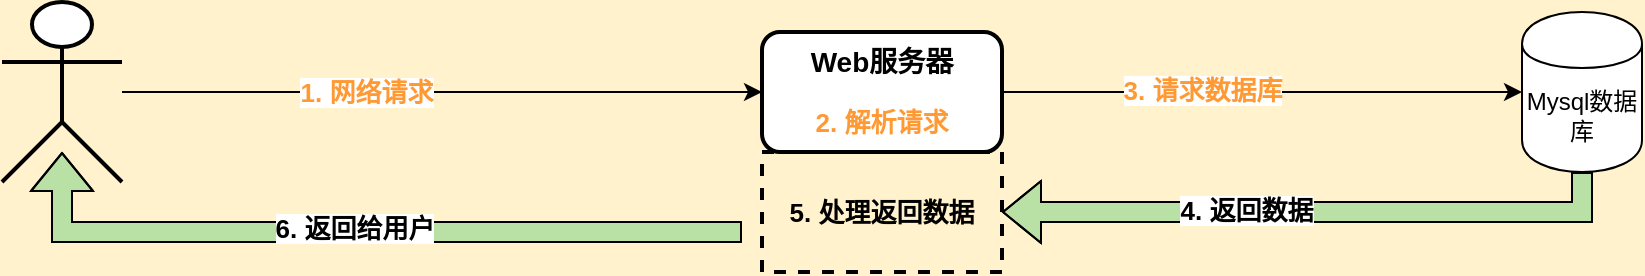 <mxfile version="11.2.1" type="device" pages="1"><diagram id="ApSKkrTpzSmwBo2th3gm" name="第 1 页"><mxGraphModel dx="4486" dy="784" grid="1" gridSize="10" guides="1" tooltips="1" connect="1" arrows="1" fold="1" page="1" pageScale="1" pageWidth="3300" pageHeight="2339" background="#FFF2CC" math="0" shadow="0"><root><mxCell id="0"/><mxCell id="1" parent="0"/><mxCell id="miovcrGPKULke8ndgGe--6" style="edgeStyle=orthogonalEdgeStyle;rounded=0;orthogonalLoop=1;jettySize=auto;html=1;entryX=0;entryY=0.5;entryDx=0;entryDy=0;" edge="1" parent="1" source="miovcrGPKULke8ndgGe--1" target="miovcrGPKULke8ndgGe--2"><mxGeometry relative="1" as="geometry"/></mxCell><mxCell id="miovcrGPKULke8ndgGe--8" value="1. 网络请求" style="text;html=1;resizable=0;points=[];align=center;verticalAlign=middle;labelBackgroundColor=#ffffff;fontColor=#FF9933;fontStyle=1;fontSize=13;" vertex="1" connectable="0" parent="miovcrGPKULke8ndgGe--6"><mxGeometry x="-0.237" relative="1" as="geometry"><mxPoint as="offset"/></mxGeometry></mxCell><mxCell id="miovcrGPKULke8ndgGe--1" value="" style="shape=umlActor;verticalLabelPosition=bottom;labelBackgroundColor=#ffffff;verticalAlign=top;html=1;outlineConnect=0;strokeWidth=2;" vertex="1" parent="1"><mxGeometry x="-160" y="145" width="60" height="90" as="geometry"/></mxCell><mxCell id="miovcrGPKULke8ndgGe--7" style="edgeStyle=orthogonalEdgeStyle;rounded=0;orthogonalLoop=1;jettySize=auto;html=1;entryX=0;entryY=0.5;entryDx=0;entryDy=0;" edge="1" parent="1" source="miovcrGPKULke8ndgGe--2" target="miovcrGPKULke8ndgGe--3"><mxGeometry relative="1" as="geometry"/></mxCell><mxCell id="miovcrGPKULke8ndgGe--9" value="&lt;font style=&quot;font-size: 13px&quot; color=&quot;#ff9933&quot;&gt;&lt;b&gt;3. 请求数据库&lt;/b&gt;&lt;/font&gt;" style="text;html=1;resizable=0;points=[];align=center;verticalAlign=middle;labelBackgroundColor=#ffffff;" vertex="1" connectable="0" parent="miovcrGPKULke8ndgGe--7"><mxGeometry x="-0.23" y="1" relative="1" as="geometry"><mxPoint as="offset"/></mxGeometry></mxCell><mxCell id="miovcrGPKULke8ndgGe--2" value="&lt;font style=&quot;font-size: 14px&quot;&gt;&lt;b&gt;Web服务器&lt;/b&gt;&lt;/font&gt;&lt;br&gt;&lt;br&gt;&lt;b&gt;&lt;font color=&quot;#ff9933&quot; style=&quot;font-size: 13px&quot;&gt;2. 解析请求&lt;/font&gt;&lt;/b&gt;" style="rounded=1;whiteSpace=wrap;html=1;strokeWidth=2;" vertex="1" parent="1"><mxGeometry x="220" y="160" width="120" height="60" as="geometry"/></mxCell><mxCell id="miovcrGPKULke8ndgGe--10" style="edgeStyle=orthogonalEdgeStyle;orthogonalLoop=1;jettySize=auto;html=1;entryX=1;entryY=0.5;entryDx=0;entryDy=0;rounded=0;shape=flexArrow;fillColor=#B9E0A5;" edge="1" parent="1" source="miovcrGPKULke8ndgGe--3" target="miovcrGPKULke8ndgGe--5"><mxGeometry relative="1" as="geometry"><mxPoint x="400" y="250" as="targetPoint"/><Array as="points"><mxPoint x="630" y="250"/></Array></mxGeometry></mxCell><mxCell id="miovcrGPKULke8ndgGe--11" value="&lt;b&gt;&lt;font style=&quot;font-size: 13px&quot;&gt;4. 返回数据&lt;/font&gt;&lt;/b&gt;" style="text;html=1;resizable=0;points=[];align=center;verticalAlign=middle;labelBackgroundColor=#ffffff;" vertex="1" connectable="0" parent="miovcrGPKULke8ndgGe--10"><mxGeometry x="0.216" y="-1" relative="1" as="geometry"><mxPoint as="offset"/></mxGeometry></mxCell><mxCell id="miovcrGPKULke8ndgGe--3" value="Mysql数据库" style="shape=cylinder;whiteSpace=wrap;html=1;boundedLbl=1;backgroundOutline=1;" vertex="1" parent="1"><mxGeometry x="600" y="150" width="60" height="80" as="geometry"/></mxCell><mxCell id="miovcrGPKULke8ndgGe--12" style="edgeStyle=orthogonalEdgeStyle;rounded=0;orthogonalLoop=1;jettySize=auto;html=1;shape=flexArrow;fillColor=#B9E0A5;" edge="1" parent="1"><mxGeometry relative="1" as="geometry"><mxPoint x="-130" y="220" as="targetPoint"/><mxPoint x="210" y="260" as="sourcePoint"/><Array as="points"><mxPoint x="-130" y="260"/></Array></mxGeometry></mxCell><mxCell id="miovcrGPKULke8ndgGe--13" value="6. 返回给用户" style="text;html=1;resizable=0;points=[];align=center;verticalAlign=middle;labelBackgroundColor=#ffffff;fontSize=13;fontColor=#000000;fontStyle=1" vertex="1" connectable="0" parent="miovcrGPKULke8ndgGe--12"><mxGeometry x="0.025" y="-2" relative="1" as="geometry"><mxPoint as="offset"/></mxGeometry></mxCell><mxCell id="miovcrGPKULke8ndgGe--5" value="&lt;b&gt;&lt;font style=&quot;font-size: 13px&quot;&gt;5. 处理返回数据&lt;/font&gt;&lt;/b&gt;" style="text;html=1;strokeColor=#000000;fillColor=none;align=center;verticalAlign=middle;whiteSpace=wrap;rounded=0;dashed=1;strokeWidth=2;" vertex="1" parent="1"><mxGeometry x="220" y="220" width="120" height="60" as="geometry"/></mxCell></root></mxGraphModel></diagram></mxfile>